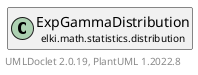@startuml
    remove .*\.(Instance|Par|Parameterizer|Factory)$
    set namespaceSeparator none
    hide empty fields
    hide empty methods

    class "<size:14>ExpGammaDistribution.Par\n<size:10>elki.math.statistics.distribution" as elki.math.statistics.distribution.ExpGammaDistribution.Par [[ExpGammaDistribution.Par.html]] {
        {static} +THETA_ID: OptionID
        {static} +K_ID: OptionID
        {static} +SHIFT_ID: OptionID
        ~k: double
        ~theta: double
        ~shift: double
        +configure(Parameterization): void
        +make(): ExpGammaDistribution
    }

    interface "<size:14>Distribution.Parameterizer\n<size:10>elki.math.statistics.distribution" as elki.math.statistics.distribution.Distribution.Parameterizer [[Distribution.Parameterizer.html]]
    class "<size:14>ExpGammaDistribution\n<size:10>elki.math.statistics.distribution" as elki.math.statistics.distribution.ExpGammaDistribution [[ExpGammaDistribution.html]]

    elki.math.statistics.distribution.Distribution.Parameterizer <|.. elki.math.statistics.distribution.ExpGammaDistribution.Par
    elki.math.statistics.distribution.ExpGammaDistribution +-- elki.math.statistics.distribution.ExpGammaDistribution.Par

    center footer UMLDoclet 2.0.19, PlantUML 1.2022.8
@enduml
